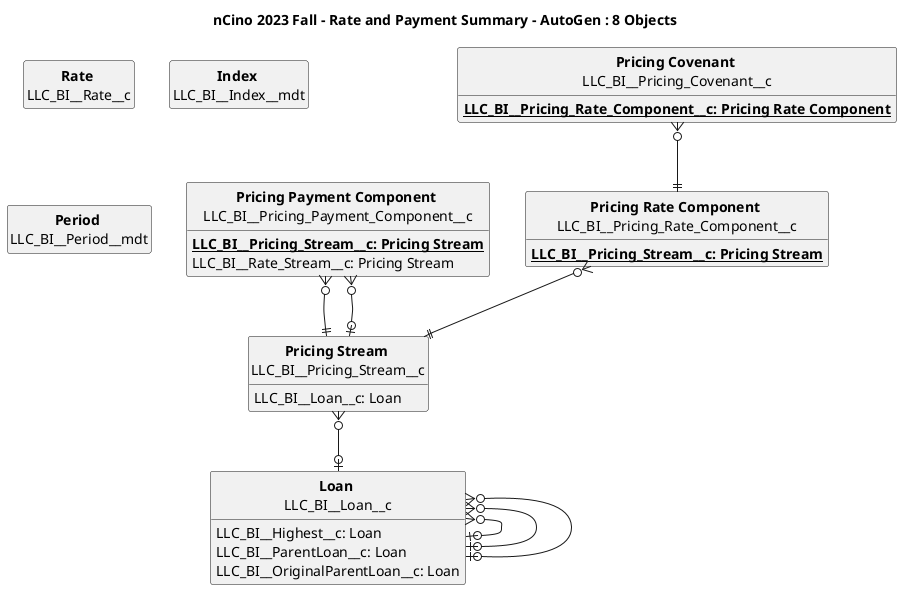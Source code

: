 @startuml
'https://plantuml.com/class-diagram

title nCino 2023 Fall - Rate and Payment Summary - AutoGen : 8 Objects

'skinparam classBorderThickness 0

hide circle
hide empty methods
hide empty fields


entity Rate as "<b>Rate</b> \nLLC_BI__Rate__c"  {
}
entity Index as "<b>Index</b> \nLLC_BI__Index__mdt"  {
}
entity PricingRateComponent as "<b>Pricing Rate Component</b> \nLLC_BI__Pricing_Rate_Component__c"  {
<u><b>LLC_BI__Pricing_Stream__c: Pricing Stream</b></u>
}
entity PricingCovenant as "<b>Pricing Covenant</b> \nLLC_BI__Pricing_Covenant__c"  {
<u><b>LLC_BI__Pricing_Rate_Component__c: Pricing Rate Component</b></u>
}
entity Period as "<b>Period</b> \nLLC_BI__Period__mdt"  {
}
entity Loan as "<b>Loan</b> \nLLC_BI__Loan__c"  {
LLC_BI__Highest__c: Loan
LLC_BI__ParentLoan__c: Loan
LLC_BI__OriginalParentLoan__c: Loan
}
entity PricingStream as "<b>Pricing Stream</b> \nLLC_BI__Pricing_Stream__c"  {
LLC_BI__Loan__c: Loan
}
entity PricingPaymentComponent as "<b>Pricing Payment Component</b> \nLLC_BI__Pricing_Payment_Component__c"  {
<u><b>LLC_BI__Pricing_Stream__c: Pricing Stream</b></u>
LLC_BI__Rate_Stream__c: Pricing Stream
}

PricingCovenant }o--|| PricingRateComponent
PricingStream }o--o| Loan
PricingRateComponent }o--|| PricingStream
PricingPaymentComponent }o--|| PricingStream
PricingPaymentComponent }o--o| PricingStream
Loan }o--o| Loan
Loan }o--o| Loan
Loan }o--o| Loan

@enduml
